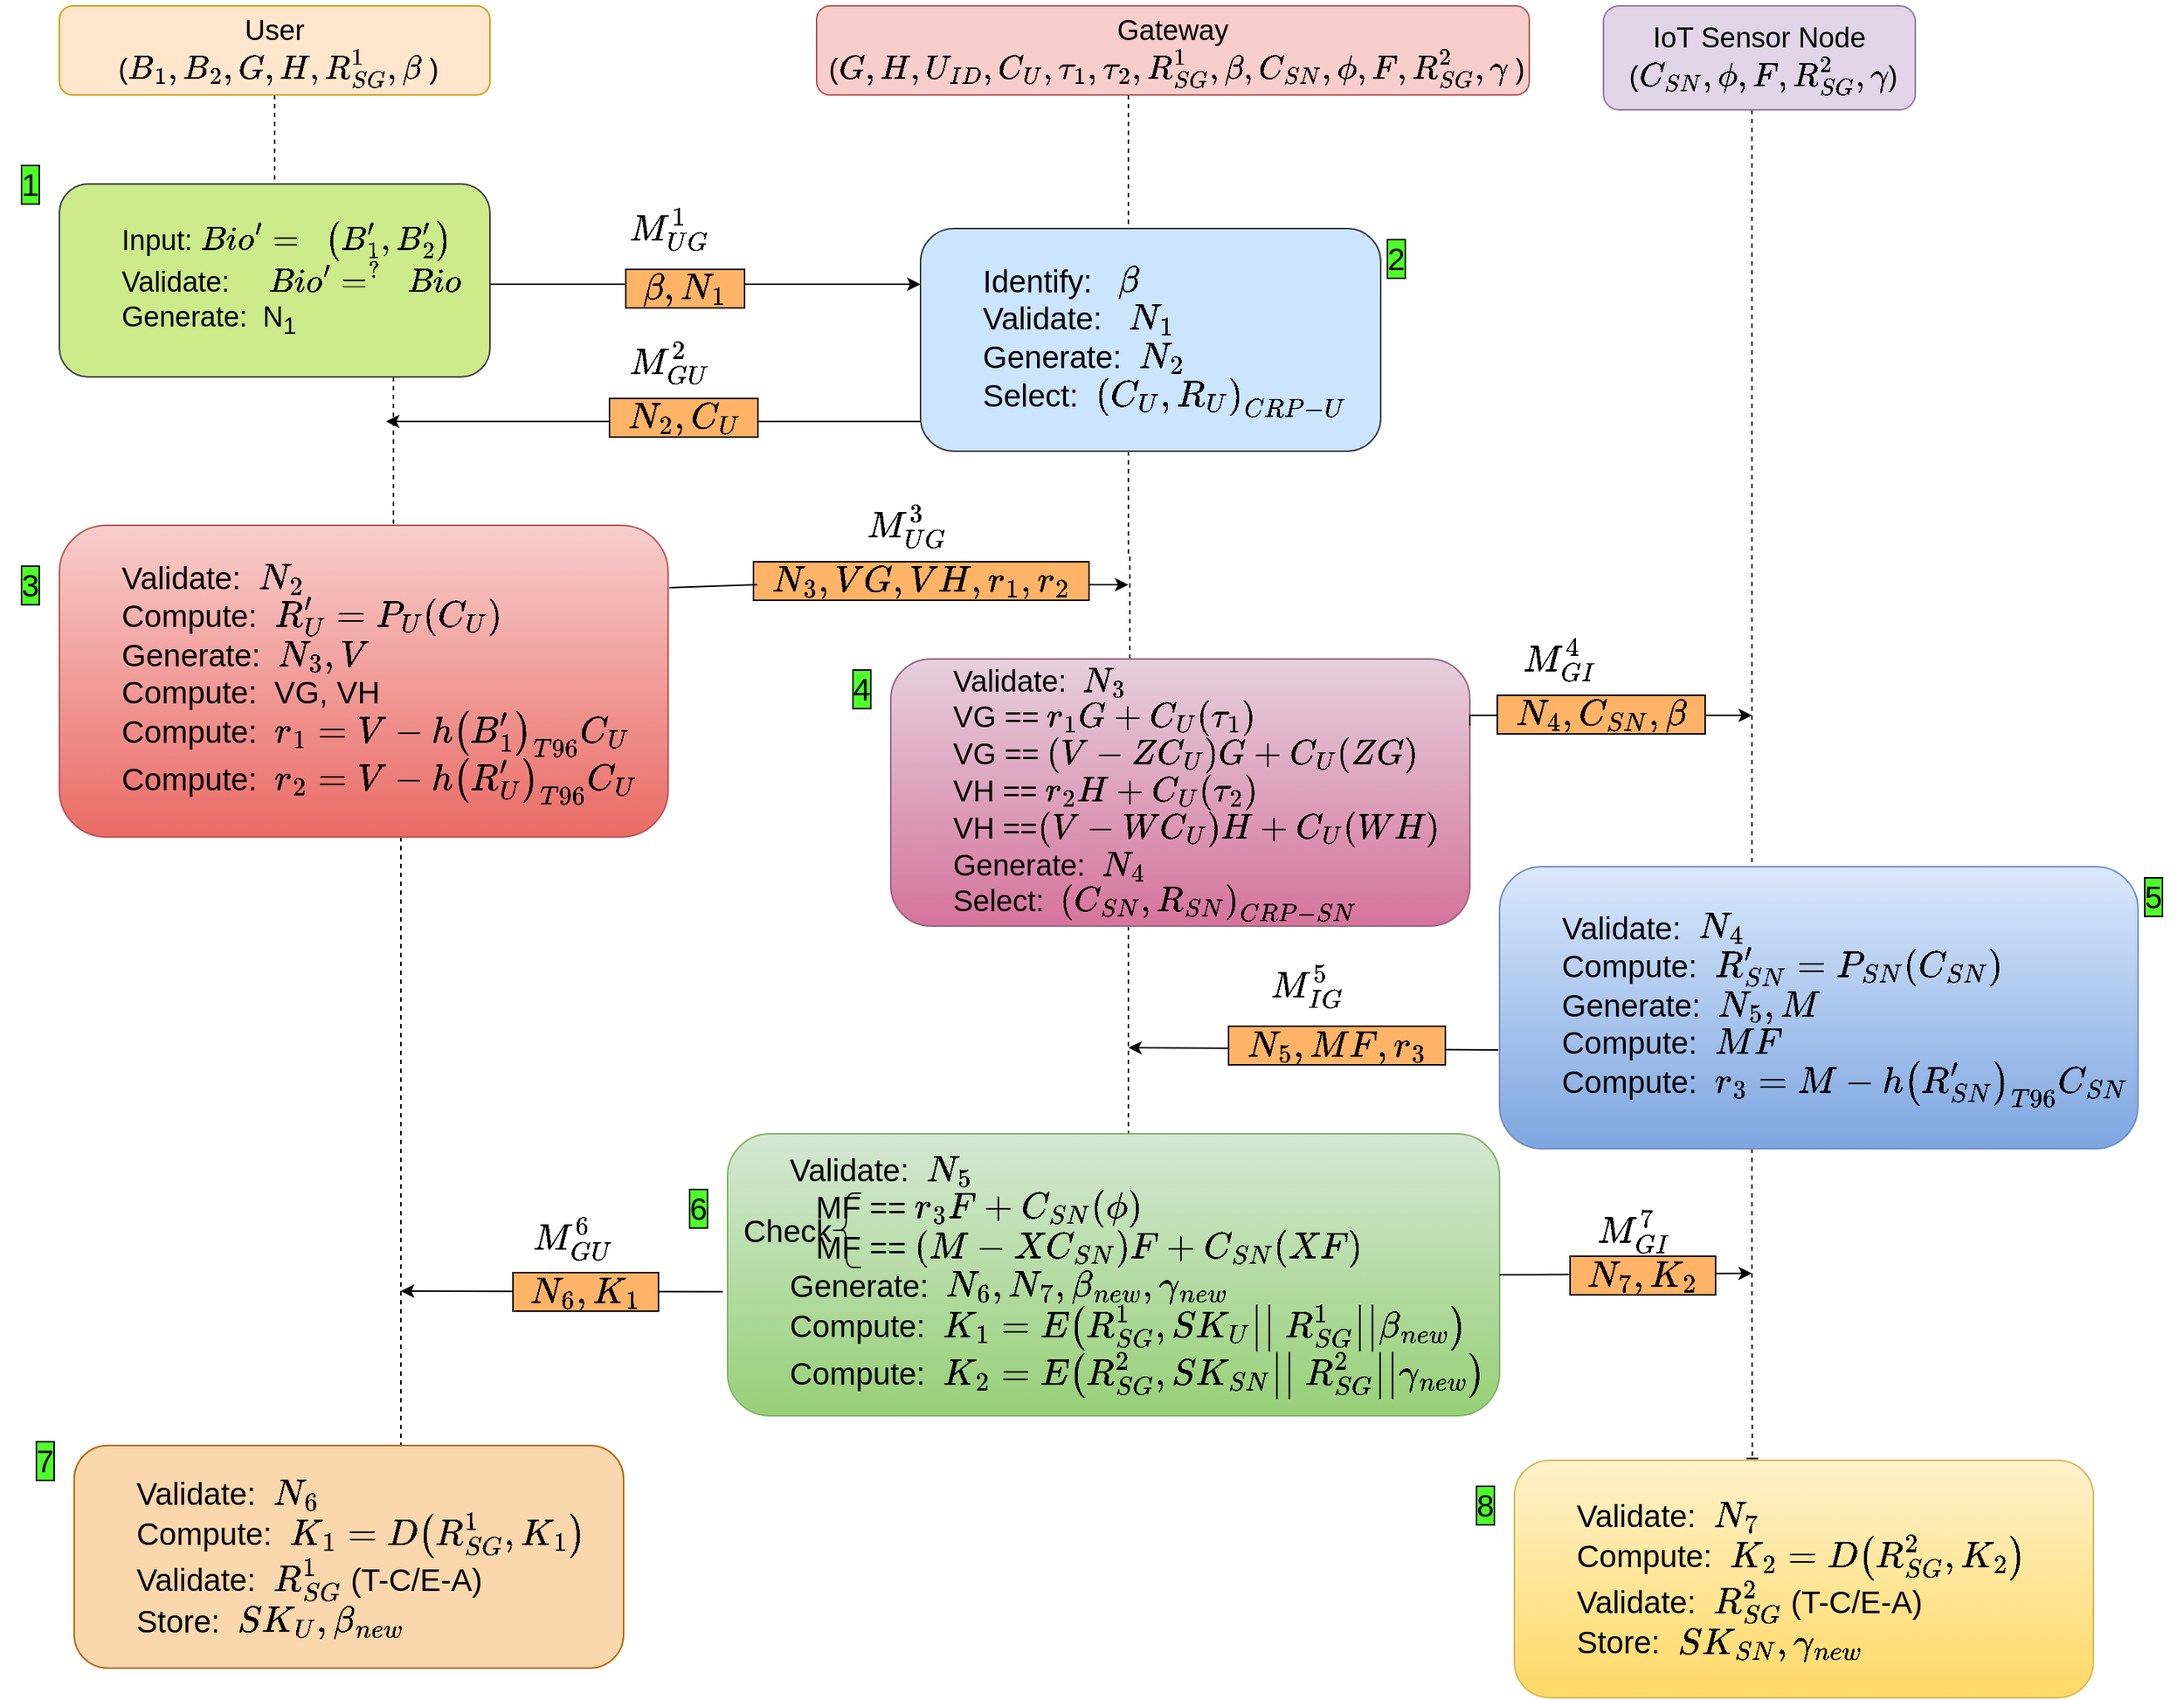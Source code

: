 <mxfile version="21.2.1" type="github">
  <diagram id="KASS_JyszIGtR1JOQoC5" name="Page-1">
    <mxGraphModel dx="1817" dy="1250" grid="1" gridSize="10" guides="1" tooltips="1" connect="1" arrows="1" fold="1" page="0" pageScale="1" pageWidth="827" pageHeight="1169" background="#ffffff" math="1" shadow="0">
      <root>
        <mxCell id="0" />
        <mxCell id="1" parent="0" />
        <mxCell id="PkTBSmSXAkz1ON-lmvk_-90" value="" style="edgeStyle=elbowEdgeStyle;rounded=0;orthogonalLoop=1;jettySize=auto;elbow=vertical;html=1;labelBackgroundColor=#FFFFFF;fontSize=21;fontColor=#000000;startArrow=none;startFill=0;endArrow=baseDash;endFill=0;dashed=1;" parent="1" source="PkTBSmSXAkz1ON-lmvk_-78" target="PkTBSmSXAkz1ON-lmvk_-81" edge="1">
          <mxGeometry relative="1" as="geometry" />
        </mxCell>
        <mxCell id="PkTBSmSXAkz1ON-lmvk_-78" value="User&lt;br&gt;&amp;nbsp;(`B_1,B_2,G,H,R_{SG}^1,\beta` )" style="rounded=1;whiteSpace=wrap;html=1;shadow=0;glass=0;labelBackgroundColor=none;labelBorderColor=none;sketch=0;fontSize=19;fillColor=#ffe6cc;strokeColor=#d79b00;fillStyle=auto;" parent="1" vertex="1">
          <mxGeometry x="-170" y="-110" width="290" height="60" as="geometry" />
        </mxCell>
        <mxCell id="PkTBSmSXAkz1ON-lmvk_-97" style="edgeStyle=elbowEdgeStyle;rounded=0;orthogonalLoop=1;jettySize=auto;elbow=vertical;html=1;labelBackgroundColor=#FFFFFF;fontSize=21;fontColor=#000000;startArrow=none;startFill=0;endArrow=baseDash;endFill=0;dashed=1;" parent="1" source="PkTBSmSXAkz1ON-lmvk_-79" target="PkTBSmSXAkz1ON-lmvk_-96" edge="1">
          <mxGeometry relative="1" as="geometry">
            <Array as="points">
              <mxPoint x="970" y="180" />
            </Array>
          </mxGeometry>
        </mxCell>
        <mxCell id="PkTBSmSXAkz1ON-lmvk_-79" value="IoT Sensor Node&lt;br&gt;&amp;nbsp;(`C_{SN},\phi,F,R_{SG}^2,\gamma`)" style="rounded=1;whiteSpace=wrap;html=1;shadow=0;glass=0;labelBackgroundColor=none;labelBorderColor=none;sketch=0;fontSize=19;fillColor=#e1d5e7;strokeColor=#9673a6;" parent="1" vertex="1">
          <mxGeometry x="870" y="-110" width="210" height="70" as="geometry" />
        </mxCell>
        <mxCell id="PkTBSmSXAkz1ON-lmvk_-92" value="" style="edgeStyle=elbowEdgeStyle;rounded=0;orthogonalLoop=1;jettySize=auto;elbow=vertical;html=1;dashed=1;labelBackgroundColor=#FFFFFF;fontSize=21;fontColor=#000000;startArrow=none;startFill=0;endArrow=baseDash;endFill=0;" parent="1" source="PkTBSmSXAkz1ON-lmvk_-80" target="PkTBSmSXAkz1ON-lmvk_-82" edge="1">
          <mxGeometry relative="1" as="geometry">
            <Array as="points">
              <mxPoint x="550" />
            </Array>
          </mxGeometry>
        </mxCell>
        <mxCell id="PkTBSmSXAkz1ON-lmvk_-80" value="Gateway&lt;br&gt;&amp;nbsp;(`G,H,U_{ID},C_U,\tau_1,\tau_2,R_{SG}^1,\beta,C_{SN},\phi,F,R_{SG}^2,\gamma` )" style="rounded=1;html=1;shadow=0;glass=0;labelBackgroundColor=none;labelBorderColor=none;sketch=0;fontSize=19;whiteSpace=wrap;fillColor=#f8cecc;strokeColor=#b85450;" parent="1" vertex="1">
          <mxGeometry x="340" y="-110" width="480" height="60" as="geometry" />
        </mxCell>
        <mxCell id="PkTBSmSXAkz1ON-lmvk_-83" style="edgeStyle=elbowEdgeStyle;rounded=0;orthogonalLoop=1;jettySize=auto;elbow=vertical;html=1;entryX=0;entryY=0.25;entryDx=0;entryDy=0;labelBackgroundColor=#FFFFFF;fontSize=21;fontColor=#000000;startArrow=none;startFill=0;endArrow=classic;endFill=1;" parent="1" source="PkTBSmSXAkz1ON-lmvk_-81" target="PkTBSmSXAkz1ON-lmvk_-82" edge="1">
          <mxGeometry relative="1" as="geometry" />
        </mxCell>
        <mxCell id="PkTBSmSXAkz1ON-lmvk_-118" value="&amp;nbsp; `\beta, N_1`&amp;nbsp;&amp;nbsp;" style="edgeLabel;html=1;align=center;verticalAlign=middle;resizable=0;points=[];fontSize=21;fontColor=#000000;labelBorderColor=default;labelBackgroundColor=#FFB366;" parent="PkTBSmSXAkz1ON-lmvk_-83" vertex="1" connectable="0">
          <mxGeometry x="-0.096" y="-2" relative="1" as="geometry">
            <mxPoint as="offset" />
          </mxGeometry>
        </mxCell>
        <mxCell id="PkTBSmSXAkz1ON-lmvk_-91" value="" style="edgeStyle=elbowEdgeStyle;rounded=0;orthogonalLoop=1;jettySize=auto;elbow=vertical;html=1;dashed=1;labelBackgroundColor=#FFFFFF;fontSize=21;fontColor=#000000;startArrow=none;startFill=0;endArrow=baseDash;endFill=0;" parent="1" source="PkTBSmSXAkz1ON-lmvk_-81" target="PkTBSmSXAkz1ON-lmvk_-85" edge="1">
          <mxGeometry relative="1" as="geometry">
            <Array as="points">
              <mxPoint x="55" y="190" />
            </Array>
          </mxGeometry>
        </mxCell>
        <mxCell id="PkTBSmSXAkz1ON-lmvk_-81" value="&lt;blockquote style=&quot;margin: 0 0 0 40px; border: none; padding: 0px;&quot;&gt;Input: `Bio^\prime =&amp;nbsp; &amp;nbsp; (B_1^\prime, B_2^\prime)`&lt;br&gt;Validate:&amp;nbsp; &amp;nbsp; &amp;nbsp;`Bio^\prime =^?&amp;nbsp; &amp;nbsp; Bio`&lt;br&gt;Generate:&amp;nbsp; N&lt;sub&gt;1&lt;/sub&gt;&lt;/blockquote&gt;" style="rounded=1;whiteSpace=wrap;html=1;shadow=0;glass=0;labelBackgroundColor=none;labelBorderColor=none;sketch=0;fontSize=19;align=left;fillColor=#cdeb8b;strokeColor=#36393d;" parent="1" vertex="1">
          <mxGeometry x="-170" y="10" width="290" height="130" as="geometry" />
        </mxCell>
        <mxCell id="PkTBSmSXAkz1ON-lmvk_-93" style="edgeStyle=elbowEdgeStyle;rounded=0;orthogonalLoop=1;jettySize=auto;elbow=vertical;html=1;dashed=1;labelBackgroundColor=#FFFFFF;fontSize=21;fontColor=#000000;startArrow=none;startFill=0;endArrow=baseDash;endFill=0;" parent="1" source="PkTBSmSXAkz1ON-lmvk_-82" edge="1">
          <mxGeometry relative="1" as="geometry">
            <mxPoint x="551" y="330" as="targetPoint" />
            <Array as="points">
              <mxPoint x="550" y="260" />
            </Array>
          </mxGeometry>
        </mxCell>
        <mxCell id="PkTBSmSXAkz1ON-lmvk_-82" value="&lt;blockquote style=&quot;margin: 0 0 0 40px; border: none; padding: 0px;&quot;&gt;&lt;font style=&quot;font-size: 21px;&quot;&gt;Identify:&amp;nbsp; &amp;nbsp;`\beta`&lt;br&gt;&lt;/font&gt;&lt;font style=&quot;font-size: 21px;&quot;&gt;Validate:&amp;nbsp; &amp;nbsp;`N_1`&lt;br&gt;&lt;/font&gt;&lt;font style=&quot;font-size: 21px;&quot;&gt;Generate:&amp;nbsp; `N_2`&lt;/font&gt;&lt;font style=&quot;font-size: 21px;&quot;&gt;&lt;div style=&quot;&quot;&gt;Select:&amp;nbsp; `(C_U, R_U)_{CRP-U}`&lt;/div&gt;&lt;/font&gt;&lt;/blockquote&gt;" style="rounded=1;whiteSpace=wrap;html=1;shadow=0;glass=0;labelBackgroundColor=none;labelBorderColor=none;sketch=0;fontSize=19;align=left;fillColor=#cce5ff;strokeColor=#36393d;" parent="1" vertex="1">
          <mxGeometry x="410" y="40" width="310" height="150" as="geometry" />
        </mxCell>
        <mxCell id="PkTBSmSXAkz1ON-lmvk_-114" style="edgeStyle=elbowEdgeStyle;rounded=0;orthogonalLoop=1;jettySize=auto;elbow=vertical;html=1;labelBackgroundColor=#FFFFFF;fontSize=21;fontColor=#000000;startArrow=none;startFill=0;endArrow=baseDash;endFill=0;dashed=1;" parent="1" source="PkTBSmSXAkz1ON-lmvk_-85" target="PkTBSmSXAkz1ON-lmvk_-102" edge="1">
          <mxGeometry relative="1" as="geometry">
            <Array as="points">
              <mxPoint x="60" y="660" />
            </Array>
          </mxGeometry>
        </mxCell>
        <mxCell id="PkTBSmSXAkz1ON-lmvk_-85" value="&lt;blockquote style=&quot;margin: 0 0 0 40px; border: none; padding: 0px;&quot;&gt;Validate:&amp;nbsp; `N_2`&lt;br&gt;Compute:&amp;nbsp; `R_U^\prime = P_U (C_U)`&lt;br&gt;Generate:&amp;nbsp; `N_3, V`&lt;br&gt;Compute:&amp;nbsp; VG, VH&lt;br&gt;Compute:&amp;nbsp; `r_1 = V - h(B_1^\prime)_{T96} C_U`&lt;br&gt;Compute:&amp;nbsp; `r_2 = V - h(R_U^\prime)_{T96} C_U`&lt;/blockquote&gt;" style="rounded=1;whiteSpace=wrap;html=1;shadow=0;glass=0;labelBackgroundColor=none;labelBorderColor=none;sketch=0;fontSize=21;align=left;fillColor=#f8cecc;gradientColor=#ea6b66;strokeColor=#b85450;" parent="1" vertex="1">
          <mxGeometry x="-170" y="240" width="410" height="210" as="geometry" />
        </mxCell>
        <mxCell id="PkTBSmSXAkz1ON-lmvk_-100" style="edgeStyle=elbowEdgeStyle;rounded=0;orthogonalLoop=1;jettySize=auto;elbow=vertical;html=1;labelBackgroundColor=#FFFFFF;fontSize=21;fontColor=#000000;startArrow=none;startFill=0;endArrow=baseDash;endFill=0;dashed=1;" parent="1" source="PkTBSmSXAkz1ON-lmvk_-86" edge="1">
          <mxGeometry relative="1" as="geometry">
            <mxPoint x="550" y="680" as="targetPoint" />
            <Array as="points">
              <mxPoint x="550" y="590" />
            </Array>
          </mxGeometry>
        </mxCell>
        <mxCell id="PkTBSmSXAkz1ON-lmvk_-86" value="&lt;blockquote style=&quot;margin: 0px 0px 0px 40px; border: none; padding: 0px; font-size: 20px;&quot;&gt;&lt;font style=&quot;font-size: 20px;&quot;&gt;Validate:&amp;nbsp; `N_3`&lt;/font&gt;&lt;/blockquote&gt;&lt;blockquote style=&quot;margin: 0px 0px 0px 40px; border: none; padding: 0px; font-size: 20px;&quot;&gt;&lt;font style=&quot;font-size: 20px;&quot;&gt;VG == `r_1G+C_U( \tau_1)`&lt;/font&gt;&lt;/blockquote&gt;&lt;blockquote style=&quot;margin: 0px 0px 0px 40px; border: none; padding: 0px; font-size: 20px;&quot;&gt;&lt;font style=&quot;font-size: 20px;&quot;&gt;VG == ` (V-ZC_U) G+C_U(ZG)`&lt;/font&gt;&lt;/blockquote&gt;&lt;blockquote style=&quot;margin: 0px 0px 0px 40px; border: none; padding: 0px; font-size: 20px;&quot;&gt;&lt;font style=&quot;font-size: 20px;&quot;&gt;VH == `r_2H+C_U(\tau_2)`&lt;/font&gt;&lt;/blockquote&gt;&lt;blockquote style=&quot;margin: 0px 0px 0px 40px; border: none; padding: 0px; font-size: 20px;&quot;&gt;&lt;font style=&quot;font-size: 20px;&quot;&gt;VH ==`(V-WC_U)H+C_U(WH)`&lt;br&gt;Generate:&amp;nbsp; `N_4`&lt;br&gt;Select:&amp;nbsp; `(C_{SN}, R_{SN})_{CRP-SN}`&lt;/font&gt;&lt;/blockquote&gt;" style="rounded=1;whiteSpace=wrap;html=1;shadow=0;glass=0;labelBackgroundColor=none;labelBorderColor=none;sketch=0;fontSize=21;align=left;fillColor=#e6d0de;gradientColor=#d5739d;strokeColor=#996185;" parent="1" vertex="1">
          <mxGeometry x="390" y="330" width="390" height="180" as="geometry" />
        </mxCell>
        <mxCell id="PkTBSmSXAkz1ON-lmvk_-94" value="" style="endArrow=classic;html=1;rounded=0;labelBackgroundColor=#FFFFFF;fontSize=21;fontColor=#000000;elbow=vertical;" parent="1" edge="1">
          <mxGeometry width="50" height="50" relative="1" as="geometry">
            <mxPoint x="410" y="170" as="sourcePoint" />
            <mxPoint x="50" y="170" as="targetPoint" />
            <Array as="points" />
          </mxGeometry>
        </mxCell>
        <mxCell id="PkTBSmSXAkz1ON-lmvk_-119" value="&amp;nbsp; `N_2, C_U`&amp;nbsp;&amp;nbsp;" style="edgeLabel;html=1;align=center;verticalAlign=middle;resizable=0;points=[];fontSize=21;fontColor=#000000;labelBorderColor=default;labelBackgroundColor=#FFB366;" parent="PkTBSmSXAkz1ON-lmvk_-94" vertex="1" connectable="0">
          <mxGeometry x="-0.11" y="-3" relative="1" as="geometry">
            <mxPoint as="offset" />
          </mxGeometry>
        </mxCell>
        <mxCell id="PkTBSmSXAkz1ON-lmvk_-95" value="" style="endArrow=classic;html=1;rounded=0;labelBackgroundColor=#FFFFFF;fontSize=21;fontColor=#000000;elbow=vertical;" parent="1" edge="1">
          <mxGeometry width="50" height="50" relative="1" as="geometry">
            <mxPoint x="320" y="280" as="sourcePoint" />
            <mxPoint x="550" y="280" as="targetPoint" />
          </mxGeometry>
        </mxCell>
        <mxCell id="PkTBSmSXAkz1ON-lmvk_-120" value="&amp;nbsp; `N_3, VG, VH, r_1, r_2`&amp;nbsp;&amp;nbsp;" style="edgeLabel;html=1;align=center;verticalAlign=middle;resizable=0;points=[];fontSize=21;fontColor=#000000;labelBorderColor=default;labelBackgroundColor=#FFB366;" parent="PkTBSmSXAkz1ON-lmvk_-95" vertex="1" connectable="0">
          <mxGeometry x="-0.207" y="3" relative="1" as="geometry">
            <mxPoint x="-1" as="offset" />
          </mxGeometry>
        </mxCell>
        <mxCell id="PkTBSmSXAkz1ON-lmvk_-104" style="edgeStyle=elbowEdgeStyle;rounded=0;orthogonalLoop=1;jettySize=auto;elbow=vertical;html=1;entryX=0.411;entryY=-0.008;entryDx=0;entryDy=0;entryPerimeter=0;labelBackgroundColor=#FFFFFF;fontSize=21;fontColor=#000000;startArrow=none;startFill=0;endArrow=baseDash;endFill=0;dashed=1;" parent="1" source="PkTBSmSXAkz1ON-lmvk_-96" target="PkTBSmSXAkz1ON-lmvk_-103" edge="1">
          <mxGeometry relative="1" as="geometry">
            <Array as="points">
              <mxPoint x="970" y="760" />
            </Array>
          </mxGeometry>
        </mxCell>
        <mxCell id="PkTBSmSXAkz1ON-lmvk_-96" value="&lt;blockquote style=&quot;margin: 0 0 0 40px; border: none; padding: 0px;&quot;&gt;Validate:&amp;nbsp; `N_4`&lt;br&gt;Compute:&amp;nbsp; `R_{SN}^\prime = P_{SN} (C_{SN})`&lt;br&gt;Generate:&amp;nbsp; `N_5, M`&lt;br&gt;Compute:&amp;nbsp; `MF`&lt;br&gt;Compute:&amp;nbsp; `r_3 = M - h(R_{SN}^\prime)_{T96} C_{SN}`&lt;/blockquote&gt;" style="rounded=1;whiteSpace=wrap;html=1;shadow=0;glass=0;labelBackgroundColor=none;labelBorderColor=none;sketch=0;fontSize=21;align=left;fillColor=#dae8fc;gradientColor=#7ea6e0;strokeColor=#6c8ebf;" parent="1" vertex="1">
          <mxGeometry x="800" y="470" width="430" height="190" as="geometry" />
        </mxCell>
        <mxCell id="PkTBSmSXAkz1ON-lmvk_-98" value="" style="endArrow=classic;html=1;rounded=0;labelBackgroundColor=#FFFFFF;fontSize=21;fontColor=#000000;elbow=vertical;exitX=1;exitY=0.25;exitDx=0;exitDy=0;" parent="1" source="PkTBSmSXAkz1ON-lmvk_-86" edge="1">
          <mxGeometry width="50" height="50" relative="1" as="geometry">
            <mxPoint x="690" y="290" as="sourcePoint" />
            <mxPoint x="970" y="368" as="targetPoint" />
            <Array as="points">
              <mxPoint x="780" y="368" />
              <mxPoint x="830" y="368" />
            </Array>
          </mxGeometry>
        </mxCell>
        <mxCell id="PkTBSmSXAkz1ON-lmvk_-123" value="&amp;nbsp; `N_4, C_{SN}, \beta`&amp;nbsp;&amp;nbsp;" style="edgeLabel;html=1;align=center;verticalAlign=middle;resizable=0;points=[];fontSize=21;fontColor=#000000;labelBorderColor=default;labelBackgroundColor=#FFB366;" parent="PkTBSmSXAkz1ON-lmvk_-98" vertex="1" connectable="0">
          <mxGeometry x="-0.034" y="1" relative="1" as="geometry">
            <mxPoint as="offset" />
          </mxGeometry>
        </mxCell>
        <mxCell id="PkTBSmSXAkz1ON-lmvk_-106" style="edgeStyle=elbowEdgeStyle;rounded=0;orthogonalLoop=1;jettySize=auto;elbow=vertical;html=1;dashed=1;labelBackgroundColor=#FFFFFF;fontSize=21;fontColor=#000000;startArrow=none;startFill=0;endArrow=baseDash;endFill=0;" parent="1" source="PkTBSmSXAkz1ON-lmvk_-99" edge="1">
          <mxGeometry relative="1" as="geometry">
            <mxPoint x="767.5" y="759.58" as="targetPoint" />
          </mxGeometry>
        </mxCell>
        <mxCell id="PkTBSmSXAkz1ON-lmvk_-108" style="edgeStyle=elbowEdgeStyle;rounded=0;orthogonalLoop=1;jettySize=auto;elbow=vertical;html=1;dashed=1;labelBackgroundColor=#FFFFFF;fontSize=21;fontColor=#000000;startArrow=none;startFill=0;endArrow=baseDash;endFill=0;" parent="1" source="PkTBSmSXAkz1ON-lmvk_-99" edge="1">
          <mxGeometry relative="1" as="geometry">
            <mxPoint x="752.5" y="759.609" as="targetPoint" />
          </mxGeometry>
        </mxCell>
        <mxCell id="PkTBSmSXAkz1ON-lmvk_-110" style="edgeStyle=elbowEdgeStyle;rounded=0;orthogonalLoop=1;jettySize=auto;elbow=vertical;html=1;dashed=1;labelBackgroundColor=#FFFFFF;fontSize=21;fontColor=#000000;startArrow=none;startFill=0;endArrow=baseDash;endFill=0;" parent="1" source="PkTBSmSXAkz1ON-lmvk_-99" edge="1">
          <mxGeometry relative="1" as="geometry">
            <mxPoint x="752.5" y="759.609" as="targetPoint" />
          </mxGeometry>
        </mxCell>
        <mxCell id="PkTBSmSXAkz1ON-lmvk_-112" style="edgeStyle=elbowEdgeStyle;rounded=0;orthogonalLoop=1;jettySize=auto;elbow=vertical;html=1;dashed=1;labelBackgroundColor=#FFFFFF;fontSize=21;fontColor=#000000;startArrow=none;startFill=0;endArrow=baseDash;endFill=0;" parent="1" source="PkTBSmSXAkz1ON-lmvk_-99" edge="1">
          <mxGeometry relative="1" as="geometry">
            <mxPoint x="752.5" y="759.609" as="targetPoint" />
          </mxGeometry>
        </mxCell>
        <mxCell id="PkTBSmSXAkz1ON-lmvk_-116" style="edgeStyle=elbowEdgeStyle;rounded=0;orthogonalLoop=1;jettySize=auto;elbow=vertical;html=1;dashed=1;labelBackgroundColor=#FFFFFF;fontSize=21;fontColor=#000000;startArrow=none;startFill=0;endArrow=baseDash;endFill=0;" parent="1" source="PkTBSmSXAkz1ON-lmvk_-99" edge="1">
          <mxGeometry relative="1" as="geometry">
            <mxPoint x="297.5" y="759.642" as="targetPoint" />
          </mxGeometry>
        </mxCell>
        <mxCell id="PkTBSmSXAkz1ON-lmvk_-99" value="&lt;blockquote style=&quot;margin: 0 0 0 40px; border: none; padding: 0px;&quot;&gt;Validate:&amp;nbsp; `N_5`&lt;/blockquote&gt;&lt;blockquote style=&quot;margin: 0 0 0 40px; border: none; padding: 0px;&quot;&gt;&lt;span style=&quot;white-space: pre;&quot;&gt; &lt;span style=&quot;white-space: pre;&quot;&gt; &lt;span style=&quot;white-space: pre;&quot;&gt;	&lt;/span&gt;&lt;/span&gt;&lt;/span&gt;MF == `r_3F+C_{SN}(\phi)`&lt;/blockquote&gt;&lt;blockquote style=&quot;margin: 0 0 0 40px; border: none; padding: 0px;&quot;&gt;&lt;span style=&quot;white-space: pre;&quot;&gt; &lt;span style=&quot;white-space: pre;&quot;&gt; &lt;span style=&quot;white-space: pre;&quot;&gt;	&lt;/span&gt;&lt;/span&gt;&lt;/span&gt;MF == `(M-XC_{SN})F+C_{SN}(XF)`&lt;br&gt;Generate:&amp;nbsp; `N_6, N_7, \beta_{\n\ew}, \gamma_{\n\ew}`&lt;br&gt;Compute:&amp;nbsp; `K_1 = E(R_{SG}^1, SK_U ||&amp;nbsp; R_{SG}^1 || \beta_{\n\ew})`&lt;br&gt;Compute:&amp;nbsp; `K_2 = E(R_{SG}^2, SK_{SN} ||&amp;nbsp; R_{SG}^2 || \gamma_{\n\ew})`&lt;/blockquote&gt;" style="rounded=1;whiteSpace=wrap;html=1;shadow=0;glass=0;labelBackgroundColor=none;labelBorderColor=none;sketch=0;fontSize=21;align=left;fillColor=#d5e8d4;gradientColor=#97d077;strokeColor=#82b366;" parent="1" vertex="1">
          <mxGeometry x="280" y="650" width="520" height="190" as="geometry" />
        </mxCell>
        <mxCell id="PkTBSmSXAkz1ON-lmvk_-101" value="" style="endArrow=classic;html=1;rounded=0;labelBackgroundColor=#FFFFFF;fontSize=21;fontColor=#000000;elbow=vertical;exitX=-0.002;exitY=0.65;exitDx=0;exitDy=0;exitPerimeter=0;" parent="1" source="PkTBSmSXAkz1ON-lmvk_-96" edge="1">
          <mxGeometry width="50" height="50" relative="1" as="geometry">
            <mxPoint x="780" y="620" as="sourcePoint" />
            <mxPoint x="550" y="592" as="targetPoint" />
            <Array as="points" />
          </mxGeometry>
        </mxCell>
        <mxCell id="PkTBSmSXAkz1ON-lmvk_-124" value="&amp;nbsp; `N_5, MF, r_3`&amp;nbsp;&amp;nbsp;" style="edgeLabel;html=1;align=center;verticalAlign=middle;resizable=0;points=[];fontSize=21;fontColor=#000000;labelBorderColor=default;labelBackgroundColor=#FFB366;" parent="PkTBSmSXAkz1ON-lmvk_-101" vertex="1" connectable="0">
          <mxGeometry x="-0.124" y="-3" relative="1" as="geometry">
            <mxPoint as="offset" />
          </mxGeometry>
        </mxCell>
        <mxCell id="PkTBSmSXAkz1ON-lmvk_-102" value="&lt;blockquote style=&quot;margin: 0 0 0 40px; border: none; padding: 0px;&quot;&gt;Validate:&amp;nbsp; `N_6`&lt;br&gt;Compute:&amp;nbsp; `K_1 = D(R_{SG}^1, K_1)`&lt;br&gt;Validate:&amp;nbsp; `R_{SG}^1` (T-C/E-A)&lt;br&gt;Store:&amp;nbsp; `SK_U, \beta_{\n\ew}`&lt;/blockquote&gt;" style="rounded=1;whiteSpace=wrap;html=1;shadow=0;glass=0;labelBackgroundColor=none;labelBorderColor=none;sketch=0;fontSize=21;align=left;fillColor=#fad7ac;strokeColor=#b46504;gradientDirection=south;gradientColor=none;" parent="1" vertex="1">
          <mxGeometry x="-160" y="860" width="370" height="150" as="geometry" />
        </mxCell>
        <mxCell id="PkTBSmSXAkz1ON-lmvk_-103" value="&lt;blockquote style=&quot;margin: 0 0 0 40px; border: none; padding: 0px;&quot;&gt;Validate:&amp;nbsp; `N_7`&lt;br&gt;Compute:&amp;nbsp; `K_2 = D(R_{SG}^2, K_2)`&lt;br&gt;Validate:&amp;nbsp; `R_{SG}^2` (T-C/E-A)&lt;br&gt;Store:&amp;nbsp; `SK_{SN}, \gamma_{\n\ew}`&lt;/blockquote&gt;" style="rounded=1;whiteSpace=wrap;html=1;shadow=0;glass=0;labelBackgroundColor=none;labelBorderColor=none;sketch=0;fontSize=21;align=left;fillColor=#fff2cc;gradientColor=#ffd966;strokeColor=#d6b656;" parent="1" vertex="1">
          <mxGeometry x="810" y="870" width="390" height="160" as="geometry" />
        </mxCell>
        <mxCell id="PkTBSmSXAkz1ON-lmvk_-113" value="" style="endArrow=classic;html=1;rounded=0;labelBackgroundColor=#FFFFFF;fontSize=21;fontColor=#000000;elbow=vertical;exitX=1;exitY=0.5;exitDx=0;exitDy=0;" parent="1" source="PkTBSmSXAkz1ON-lmvk_-99" edge="1">
          <mxGeometry width="50" height="50" relative="1" as="geometry">
            <mxPoint x="740" y="720" as="sourcePoint" />
            <mxPoint x="970" y="744" as="targetPoint" />
          </mxGeometry>
        </mxCell>
        <mxCell id="PkTBSmSXAkz1ON-lmvk_-126" value="&amp;nbsp; `N_7, K_2`&amp;nbsp;&amp;nbsp;" style="edgeLabel;html=1;align=center;verticalAlign=middle;resizable=0;points=[];fontSize=21;fontColor=#000000;labelBorderColor=default;labelBackgroundColor=#FFB366;" parent="PkTBSmSXAkz1ON-lmvk_-113" vertex="1" connectable="0">
          <mxGeometry x="-0.152" y="-1" relative="1" as="geometry">
            <mxPoint x="24" y="-1" as="offset" />
          </mxGeometry>
        </mxCell>
        <mxCell id="PkTBSmSXAkz1ON-lmvk_-117" value="" style="endArrow=classic;html=1;rounded=0;labelBackgroundColor=#FFFFFF;fontSize=21;fontColor=#000000;elbow=vertical;exitX=-0.006;exitY=0.56;exitDx=0;exitDy=0;exitPerimeter=0;" parent="1" source="PkTBSmSXAkz1ON-lmvk_-99" edge="1">
          <mxGeometry width="50" height="50" relative="1" as="geometry">
            <mxPoint x="560" y="560" as="sourcePoint" />
            <mxPoint x="60" y="756" as="targetPoint" />
          </mxGeometry>
        </mxCell>
        <mxCell id="PkTBSmSXAkz1ON-lmvk_-128" value="&amp;nbsp; `N_6, K_1`&amp;nbsp;&amp;nbsp;" style="edgeLabel;html=1;align=center;verticalAlign=middle;resizable=0;points=[];fontSize=21;fontColor=#000000;labelBorderColor=default;labelBackgroundColor=#FFB366;" parent="PkTBSmSXAkz1ON-lmvk_-117" vertex="1" connectable="0">
          <mxGeometry x="-0.138" relative="1" as="geometry">
            <mxPoint as="offset" />
          </mxGeometry>
        </mxCell>
        <mxCell id="PkTBSmSXAkz1ON-lmvk_-122" value="" style="endArrow=none;html=1;rounded=0;labelBackgroundColor=#FFFFFF;fontSize=21;fontColor=#000000;elbow=vertical;exitX=1.002;exitY=0.2;exitDx=0;exitDy=0;exitPerimeter=0;" parent="1" source="PkTBSmSXAkz1ON-lmvk_-85" edge="1">
          <mxGeometry width="50" height="50" relative="1" as="geometry">
            <mxPoint x="390" y="400" as="sourcePoint" />
            <mxPoint x="300" y="280" as="targetPoint" />
          </mxGeometry>
        </mxCell>
        <mxCell id="PkTBSmSXAkz1ON-lmvk_-129" value="1" style="text;html=1;align=center;verticalAlign=middle;resizable=0;points=[];autosize=1;strokeColor=none;fillColor=none;fontSize=21;fontColor=#000000;labelBorderColor=default;labelBackgroundColor=#4FFF2B;" parent="1" vertex="1">
          <mxGeometry x="-210" y="-10" width="40" height="40" as="geometry" />
        </mxCell>
        <mxCell id="PkTBSmSXAkz1ON-lmvk_-130" value="2" style="text;html=1;align=center;verticalAlign=middle;resizable=0;points=[];autosize=1;strokeColor=none;fillColor=none;fontSize=21;fontColor=#000000;labelBorderColor=default;labelBackgroundColor=#4FFF2B;" parent="1" vertex="1">
          <mxGeometry x="710" y="40" width="40" height="40" as="geometry" />
        </mxCell>
        <mxCell id="PkTBSmSXAkz1ON-lmvk_-131" value="3" style="text;html=1;align=center;verticalAlign=middle;resizable=0;points=[];autosize=1;strokeColor=none;fillColor=none;fontSize=21;fontColor=#000000;labelBorderColor=default;labelBackgroundColor=#4FFF2B;" parent="1" vertex="1">
          <mxGeometry x="-210" y="260" width="40" height="40" as="geometry" />
        </mxCell>
        <mxCell id="PkTBSmSXAkz1ON-lmvk_-132" value="4" style="text;html=1;align=center;verticalAlign=middle;resizable=0;points=[];autosize=1;strokeColor=none;fillColor=none;fontSize=21;fontColor=#000000;labelBorderColor=default;labelBackgroundColor=#4FFF2B;" parent="1" vertex="1">
          <mxGeometry x="350" y="330" width="40" height="40" as="geometry" />
        </mxCell>
        <mxCell id="PkTBSmSXAkz1ON-lmvk_-133" value="5" style="text;html=1;align=center;verticalAlign=middle;resizable=0;points=[];autosize=1;strokeColor=none;fillColor=none;fontSize=21;fontColor=#000000;labelBorderColor=default;labelBackgroundColor=#4FFF2B;" parent="1" vertex="1">
          <mxGeometry x="1220" y="470" width="40" height="40" as="geometry" />
        </mxCell>
        <mxCell id="PkTBSmSXAkz1ON-lmvk_-134" value="6" style="text;html=1;align=center;verticalAlign=middle;resizable=0;points=[];autosize=1;strokeColor=none;fillColor=none;fontSize=21;fontColor=#000000;labelBorderColor=default;labelBackgroundColor=#4FFF2B;" parent="1" vertex="1">
          <mxGeometry x="240" y="680" width="40" height="40" as="geometry" />
        </mxCell>
        <mxCell id="PkTBSmSXAkz1ON-lmvk_-135" value="7" style="text;html=1;align=center;verticalAlign=middle;resizable=0;points=[];autosize=1;strokeColor=none;fillColor=none;fontSize=21;fontColor=#000000;labelBorderColor=default;labelBackgroundColor=#4FFF2B;" parent="1" vertex="1">
          <mxGeometry x="-200" y="850" width="40" height="40" as="geometry" />
        </mxCell>
        <mxCell id="PkTBSmSXAkz1ON-lmvk_-136" value="8" style="text;html=1;align=center;verticalAlign=middle;resizable=0;points=[];autosize=1;strokeColor=none;fillColor=none;fontSize=21;fontColor=#000000;labelBorderColor=default;labelBackgroundColor=#4FFF2B;" parent="1" vertex="1">
          <mxGeometry x="770" y="880" width="40" height="40" as="geometry" />
        </mxCell>
        <mxCell id="PkTBSmSXAkz1ON-lmvk_-137" value="`M_{UG}^1`" style="text;html=1;align=center;verticalAlign=middle;resizable=0;points=[];autosize=1;strokeColor=none;fillColor=none;fontSize=21;fontColor=#000000;" parent="1" vertex="1">
          <mxGeometry x="175" y="20" width="130" height="40" as="geometry" />
        </mxCell>
        <mxCell id="PkTBSmSXAkz1ON-lmvk_-138" value="`M_{GU}^2`" style="text;html=1;align=center;verticalAlign=middle;resizable=0;points=[];autosize=1;strokeColor=none;fillColor=none;fontSize=21;fontColor=#000000;" parent="1" vertex="1">
          <mxGeometry x="175" y="110" width="130" height="40" as="geometry" />
        </mxCell>
        <mxCell id="PkTBSmSXAkz1ON-lmvk_-139" value="`M_{UG}^3`" style="text;html=1;align=center;verticalAlign=middle;resizable=0;points=[];autosize=1;strokeColor=none;fillColor=none;fontSize=21;fontColor=#000000;" parent="1" vertex="1">
          <mxGeometry x="335" y="220" width="130" height="40" as="geometry" />
        </mxCell>
        <mxCell id="PkTBSmSXAkz1ON-lmvk_-140" value="`M_{GI]^4`" style="text;html=1;align=center;verticalAlign=middle;resizable=0;points=[];autosize=1;strokeColor=none;fillColor=none;fontSize=21;fontColor=#000000;" parent="1" vertex="1">
          <mxGeometry x="780" y="310" width="120" height="40" as="geometry" />
        </mxCell>
        <mxCell id="PkTBSmSXAkz1ON-lmvk_-141" value="`M_{IG}^5`" style="text;html=1;align=center;verticalAlign=middle;resizable=0;points=[];autosize=1;strokeColor=none;fillColor=none;fontSize=21;fontColor=#000000;" parent="1" vertex="1">
          <mxGeometry x="610" y="530" width="120" height="40" as="geometry" />
        </mxCell>
        <mxCell id="PkTBSmSXAkz1ON-lmvk_-142" value="`M_{GU}^6`" style="text;html=1;align=center;verticalAlign=middle;resizable=0;points=[];autosize=1;strokeColor=none;fillColor=none;fontSize=21;fontColor=#000000;" parent="1" vertex="1">
          <mxGeometry x="110" y="700" width="130" height="40" as="geometry" />
        </mxCell>
        <mxCell id="PkTBSmSXAkz1ON-lmvk_-143" value="`M_{GI}^7`" style="text;html=1;align=center;verticalAlign=middle;resizable=0;points=[];autosize=1;strokeColor=none;fillColor=none;fontSize=21;fontColor=#000000;" parent="1" vertex="1">
          <mxGeometry x="830" y="695" width="120" height="40" as="geometry" />
        </mxCell>
        <mxCell id="k0jrw8HEdO_bckSUXsXh-2" value="" style="shape=curlyBracket;whiteSpace=wrap;html=1;rounded=1;labelPosition=left;verticalLabelPosition=middle;align=right;verticalAlign=middle;" parent="1" vertex="1">
          <mxGeometry x="350" y="690" width="20" height="50" as="geometry" />
        </mxCell>
        <mxCell id="k0jrw8HEdO_bckSUXsXh-5" value="&lt;font style=&quot;font-size: 21px;&quot;&gt;Check&lt;/font&gt;" style="text;html=1;align=center;verticalAlign=middle;resizable=0;points=[];autosize=1;strokeColor=none;fillColor=none;" parent="1" vertex="1">
          <mxGeometry x="280" y="695" width="80" height="40" as="geometry" />
        </mxCell>
      </root>
    </mxGraphModel>
  </diagram>
</mxfile>
